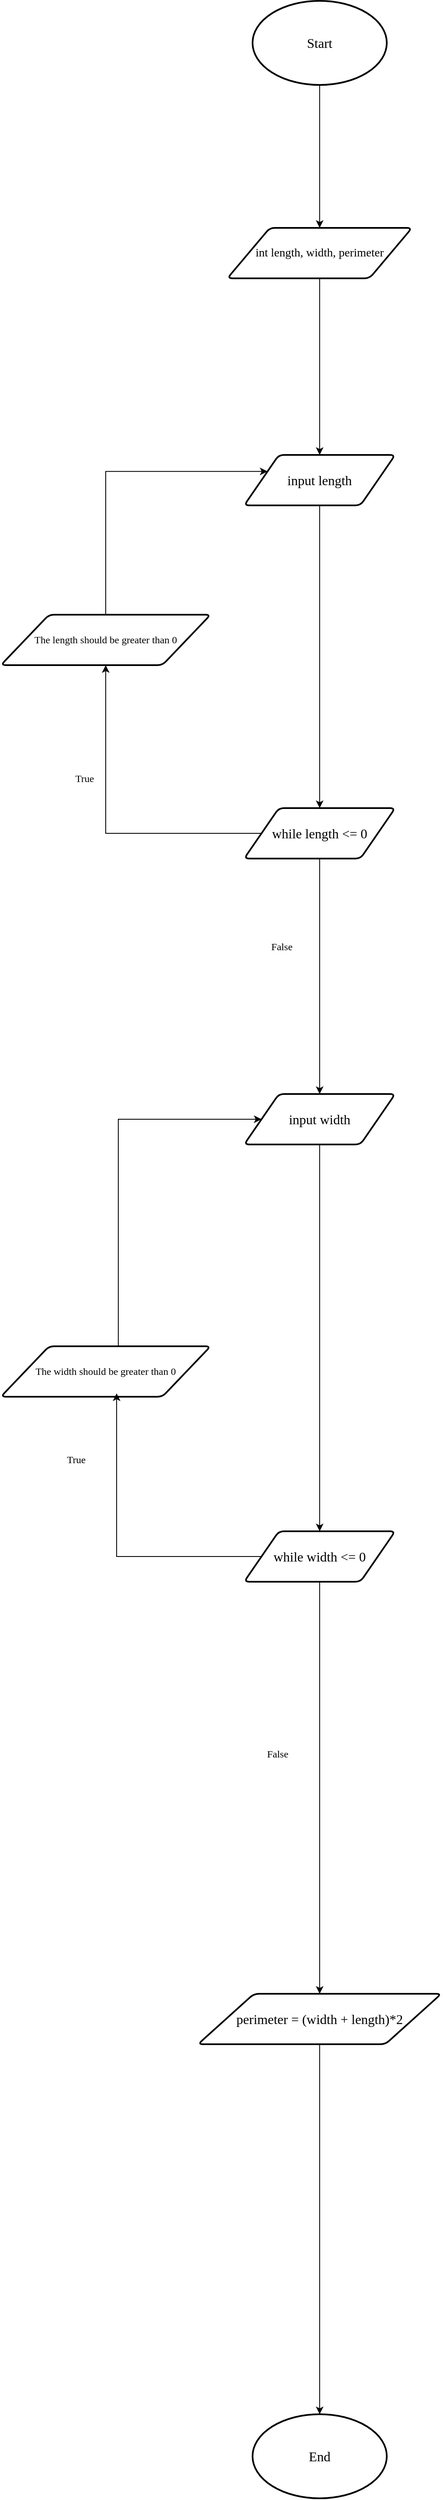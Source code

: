 <mxfile version="24.9.1">
  <diagram name="Page-1" id="6iQ1iisU0MsXhUL3hrb0">
    <mxGraphModel dx="1362" dy="808" grid="1" gridSize="10" guides="1" tooltips="1" connect="1" arrows="1" fold="1" page="1" pageScale="1" pageWidth="850" pageHeight="1100" math="0" shadow="0">
      <root>
        <mxCell id="0" />
        <mxCell id="1" parent="0" />
        <mxCell id="kqbpaamZI5d2fWeG4EFv-1" value="Start" style="strokeWidth=2;html=1;shape=mxgraph.flowchart.start_2;whiteSpace=wrap;fontFamily=Times New Roman;fontSize=16;" parent="1" vertex="1">
          <mxGeometry x="360" y="80" width="160" height="100" as="geometry" />
        </mxCell>
        <mxCell id="kqbpaamZI5d2fWeG4EFv-5" style="edgeStyle=orthogonalEdgeStyle;rounded=0;orthogonalLoop=1;jettySize=auto;html=1;" parent="1" source="kqbpaamZI5d2fWeG4EFv-2" edge="1">
          <mxGeometry relative="1" as="geometry">
            <mxPoint x="440" y="620" as="targetPoint" />
          </mxGeometry>
        </mxCell>
        <mxCell id="kqbpaamZI5d2fWeG4EFv-2" value="int length, width, perimeter" style="shape=parallelogram;html=1;strokeWidth=2;perimeter=parallelogramPerimeter;whiteSpace=wrap;rounded=1;arcSize=12;size=0.23;fontFamily=Times New Roman;fontSize=14;" parent="1" vertex="1">
          <mxGeometry x="330" y="350" width="220" height="60" as="geometry" />
        </mxCell>
        <mxCell id="kqbpaamZI5d2fWeG4EFv-3" value="" style="endArrow=classic;html=1;rounded=0;exitX=0.5;exitY=1;exitDx=0;exitDy=0;exitPerimeter=0;" parent="1" source="kqbpaamZI5d2fWeG4EFv-1" target="kqbpaamZI5d2fWeG4EFv-2" edge="1">
          <mxGeometry width="50" height="50" relative="1" as="geometry">
            <mxPoint x="400" y="320" as="sourcePoint" />
            <mxPoint x="450" y="270" as="targetPoint" />
          </mxGeometry>
        </mxCell>
        <mxCell id="kqbpaamZI5d2fWeG4EFv-11" style="edgeStyle=orthogonalEdgeStyle;rounded=0;orthogonalLoop=1;jettySize=auto;html=1;" parent="1" source="kqbpaamZI5d2fWeG4EFv-6" target="kqbpaamZI5d2fWeG4EFv-10" edge="1">
          <mxGeometry relative="1" as="geometry" />
        </mxCell>
        <mxCell id="kqbpaamZI5d2fWeG4EFv-6" value="input length" style="shape=parallelogram;html=1;strokeWidth=2;perimeter=parallelogramPerimeter;whiteSpace=wrap;rounded=1;arcSize=12;size=0.23;fontFamily=Times New Roman;fontSize=16;" parent="1" vertex="1">
          <mxGeometry x="350" y="620" width="180" height="60" as="geometry" />
        </mxCell>
        <mxCell id="kqbpaamZI5d2fWeG4EFv-27" style="edgeStyle=orthogonalEdgeStyle;rounded=0;orthogonalLoop=1;jettySize=auto;html=1;entryX=0.5;entryY=0;entryDx=0;entryDy=0;" parent="1" source="kqbpaamZI5d2fWeG4EFv-7" target="kqbpaamZI5d2fWeG4EFv-24" edge="1">
          <mxGeometry relative="1" as="geometry" />
        </mxCell>
        <mxCell id="kqbpaamZI5d2fWeG4EFv-7" value="input width" style="shape=parallelogram;html=1;strokeWidth=2;perimeter=parallelogramPerimeter;whiteSpace=wrap;rounded=1;arcSize=12;size=0.23;fontFamily=Times New Roman;fontSize=16;" parent="1" vertex="1">
          <mxGeometry x="350" y="1380" width="180" height="60" as="geometry" />
        </mxCell>
        <mxCell id="kqbpaamZI5d2fWeG4EFv-21" style="edgeStyle=orthogonalEdgeStyle;rounded=0;orthogonalLoop=1;jettySize=auto;html=1;entryX=0.5;entryY=1;entryDx=0;entryDy=0;" parent="1" source="kqbpaamZI5d2fWeG4EFv-10" target="kqbpaamZI5d2fWeG4EFv-12" edge="1">
          <mxGeometry relative="1" as="geometry" />
        </mxCell>
        <mxCell id="kqbpaamZI5d2fWeG4EFv-23" style="edgeStyle=orthogonalEdgeStyle;rounded=0;orthogonalLoop=1;jettySize=auto;html=1;" parent="1" source="kqbpaamZI5d2fWeG4EFv-10" target="kqbpaamZI5d2fWeG4EFv-7" edge="1">
          <mxGeometry relative="1" as="geometry" />
        </mxCell>
        <mxCell id="kqbpaamZI5d2fWeG4EFv-10" value="while length &amp;lt;= 0" style="shape=parallelogram;html=1;strokeWidth=2;perimeter=parallelogramPerimeter;whiteSpace=wrap;rounded=1;arcSize=12;size=0.23;fontFamily=Times New Roman;fontSize=16;" parent="1" vertex="1">
          <mxGeometry x="350" y="1040" width="180" height="60" as="geometry" />
        </mxCell>
        <mxCell id="kqbpaamZI5d2fWeG4EFv-22" style="edgeStyle=orthogonalEdgeStyle;rounded=0;orthogonalLoop=1;jettySize=auto;html=1;entryX=0;entryY=0.25;entryDx=0;entryDy=0;" parent="1" source="kqbpaamZI5d2fWeG4EFv-12" target="kqbpaamZI5d2fWeG4EFv-6" edge="1">
          <mxGeometry relative="1" as="geometry">
            <Array as="points">
              <mxPoint x="185" y="640" />
            </Array>
          </mxGeometry>
        </mxCell>
        <mxCell id="kqbpaamZI5d2fWeG4EFv-12" value="&lt;div align=&quot;left&quot;&gt;The length should be greater than 0&lt;br&gt;&lt;/div&gt;" style="shape=parallelogram;html=1;strokeWidth=2;perimeter=parallelogramPerimeter;whiteSpace=wrap;rounded=1;arcSize=12;size=0.23;fontFamily=Times New Roman;" parent="1" vertex="1">
          <mxGeometry x="60" y="810" width="250" height="60" as="geometry" />
        </mxCell>
        <mxCell id="kqbpaamZI5d2fWeG4EFv-33" style="edgeStyle=orthogonalEdgeStyle;rounded=0;orthogonalLoop=1;jettySize=auto;html=1;" parent="1" source="kqbpaamZI5d2fWeG4EFv-24" target="kqbpaamZI5d2fWeG4EFv-32" edge="1">
          <mxGeometry relative="1" as="geometry" />
        </mxCell>
        <mxCell id="kqbpaamZI5d2fWeG4EFv-24" value="while width &amp;lt;= 0" style="shape=parallelogram;html=1;strokeWidth=2;perimeter=parallelogramPerimeter;whiteSpace=wrap;rounded=1;arcSize=12;size=0.23;fontFamily=Times New Roman;fontSize=16;" parent="1" vertex="1">
          <mxGeometry x="350" y="1900" width="180" height="60" as="geometry" />
        </mxCell>
        <mxCell id="kqbpaamZI5d2fWeG4EFv-26" style="edgeStyle=orthogonalEdgeStyle;rounded=0;orthogonalLoop=1;jettySize=auto;html=1;entryX=0;entryY=0.5;entryDx=0;entryDy=0;" parent="1" source="kqbpaamZI5d2fWeG4EFv-25" target="kqbpaamZI5d2fWeG4EFv-7" edge="1">
          <mxGeometry relative="1" as="geometry">
            <Array as="points">
              <mxPoint x="200" y="1410" />
            </Array>
          </mxGeometry>
        </mxCell>
        <mxCell id="kqbpaamZI5d2fWeG4EFv-25" value="&lt;div align=&quot;left&quot;&gt;The width should be greater than 0&lt;br&gt;&lt;/div&gt;" style="shape=parallelogram;html=1;strokeWidth=2;perimeter=parallelogramPerimeter;whiteSpace=wrap;rounded=1;arcSize=12;size=0.23;fontFamily=Times New Roman;" parent="1" vertex="1">
          <mxGeometry x="60" y="1680" width="250" height="60" as="geometry" />
        </mxCell>
        <mxCell id="kqbpaamZI5d2fWeG4EFv-28" style="edgeStyle=orthogonalEdgeStyle;rounded=0;orthogonalLoop=1;jettySize=auto;html=1;entryX=0.552;entryY=0.933;entryDx=0;entryDy=0;entryPerimeter=0;" parent="1" source="kqbpaamZI5d2fWeG4EFv-24" target="kqbpaamZI5d2fWeG4EFv-25" edge="1">
          <mxGeometry relative="1" as="geometry" />
        </mxCell>
        <mxCell id="kqbpaamZI5d2fWeG4EFv-29" value="True" style="text;html=1;align=center;verticalAlign=middle;whiteSpace=wrap;rounded=0;fontFamily=Times New Roman;" parent="1" vertex="1">
          <mxGeometry x="130" y="990" width="60" height="30" as="geometry" />
        </mxCell>
        <mxCell id="kqbpaamZI5d2fWeG4EFv-30" value="False" style="text;html=1;align=center;verticalAlign=middle;whiteSpace=wrap;rounded=0;fontFamily=Times New Roman;" parent="1" vertex="1">
          <mxGeometry x="365" y="1190" width="60" height="30" as="geometry" />
        </mxCell>
        <mxCell id="kqbpaamZI5d2fWeG4EFv-31" value="True" style="text;html=1;align=center;verticalAlign=middle;whiteSpace=wrap;rounded=0;fontFamily=Times New Roman;" parent="1" vertex="1">
          <mxGeometry x="120" y="1800" width="60" height="30" as="geometry" />
        </mxCell>
        <mxCell id="kqbpaamZI5d2fWeG4EFv-35" style="edgeStyle=orthogonalEdgeStyle;rounded=0;orthogonalLoop=1;jettySize=auto;html=1;" parent="1" source="kqbpaamZI5d2fWeG4EFv-32" target="kqbpaamZI5d2fWeG4EFv-34" edge="1">
          <mxGeometry relative="1" as="geometry" />
        </mxCell>
        <mxCell id="kqbpaamZI5d2fWeG4EFv-32" value="perimeter = (width + length)*2" style="shape=parallelogram;html=1;strokeWidth=2;perimeter=parallelogramPerimeter;whiteSpace=wrap;rounded=1;arcSize=12;size=0.23;fontFamily=Times New Roman;fontSize=16;" parent="1" vertex="1">
          <mxGeometry x="295" y="2450" width="290" height="60" as="geometry" />
        </mxCell>
        <mxCell id="kqbpaamZI5d2fWeG4EFv-34" value="End" style="strokeWidth=2;html=1;shape=mxgraph.flowchart.start_2;whiteSpace=wrap;fontFamily=Times New Roman;fontSize=16;" parent="1" vertex="1">
          <mxGeometry x="360" y="2950" width="160" height="100" as="geometry" />
        </mxCell>
        <mxCell id="nHoEpQOfDDpaorRCAEz8-1" value="False" style="text;html=1;align=center;verticalAlign=middle;whiteSpace=wrap;rounded=0;fontFamily=Times New Roman;" vertex="1" parent="1">
          <mxGeometry x="360" y="2150" width="60" height="30" as="geometry" />
        </mxCell>
      </root>
    </mxGraphModel>
  </diagram>
</mxfile>

